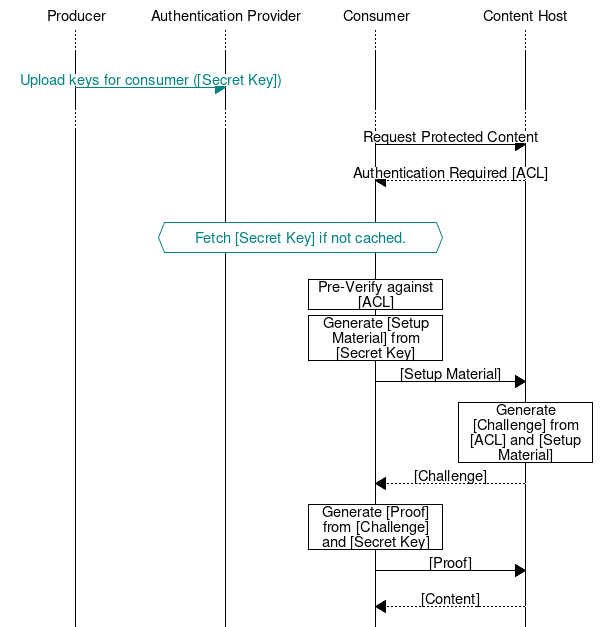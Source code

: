 msc {
    p [label="Producer"],a [label="Authentication Provider"],c [label="Consumer"],h [label="Content Host"];

    ...;

    |||;

    p => a [textcolor=teal,linecolor=teal,label="Upload keys for consumer ([Secret Key])"];

    ...;

    c => h [label="Request Protected Content"];
    c << h [label="Authentication Required [ACL]"];

    |||;

    a abox c [textcolor=teal,linecolor=teal,label="Fetch [Secret Key] if not cached."];

    |||;

    c box c [label="Pre-Verify against [ACL]"];

    c box c [label="Generate [Setup Material] from [Secret Key]"];
    c => h [label="[Setup Material]"];
    h box h [label="Generate [Challenge] from [ACL] and [Setup Material]"];
    c << h [label="[Challenge]"];
    c box c [label="Generate [Proof] from [Challenge] and [Secret Key]"];
    c => h [label="[Proof]"];
    c << h [label="[Content]"];
}
